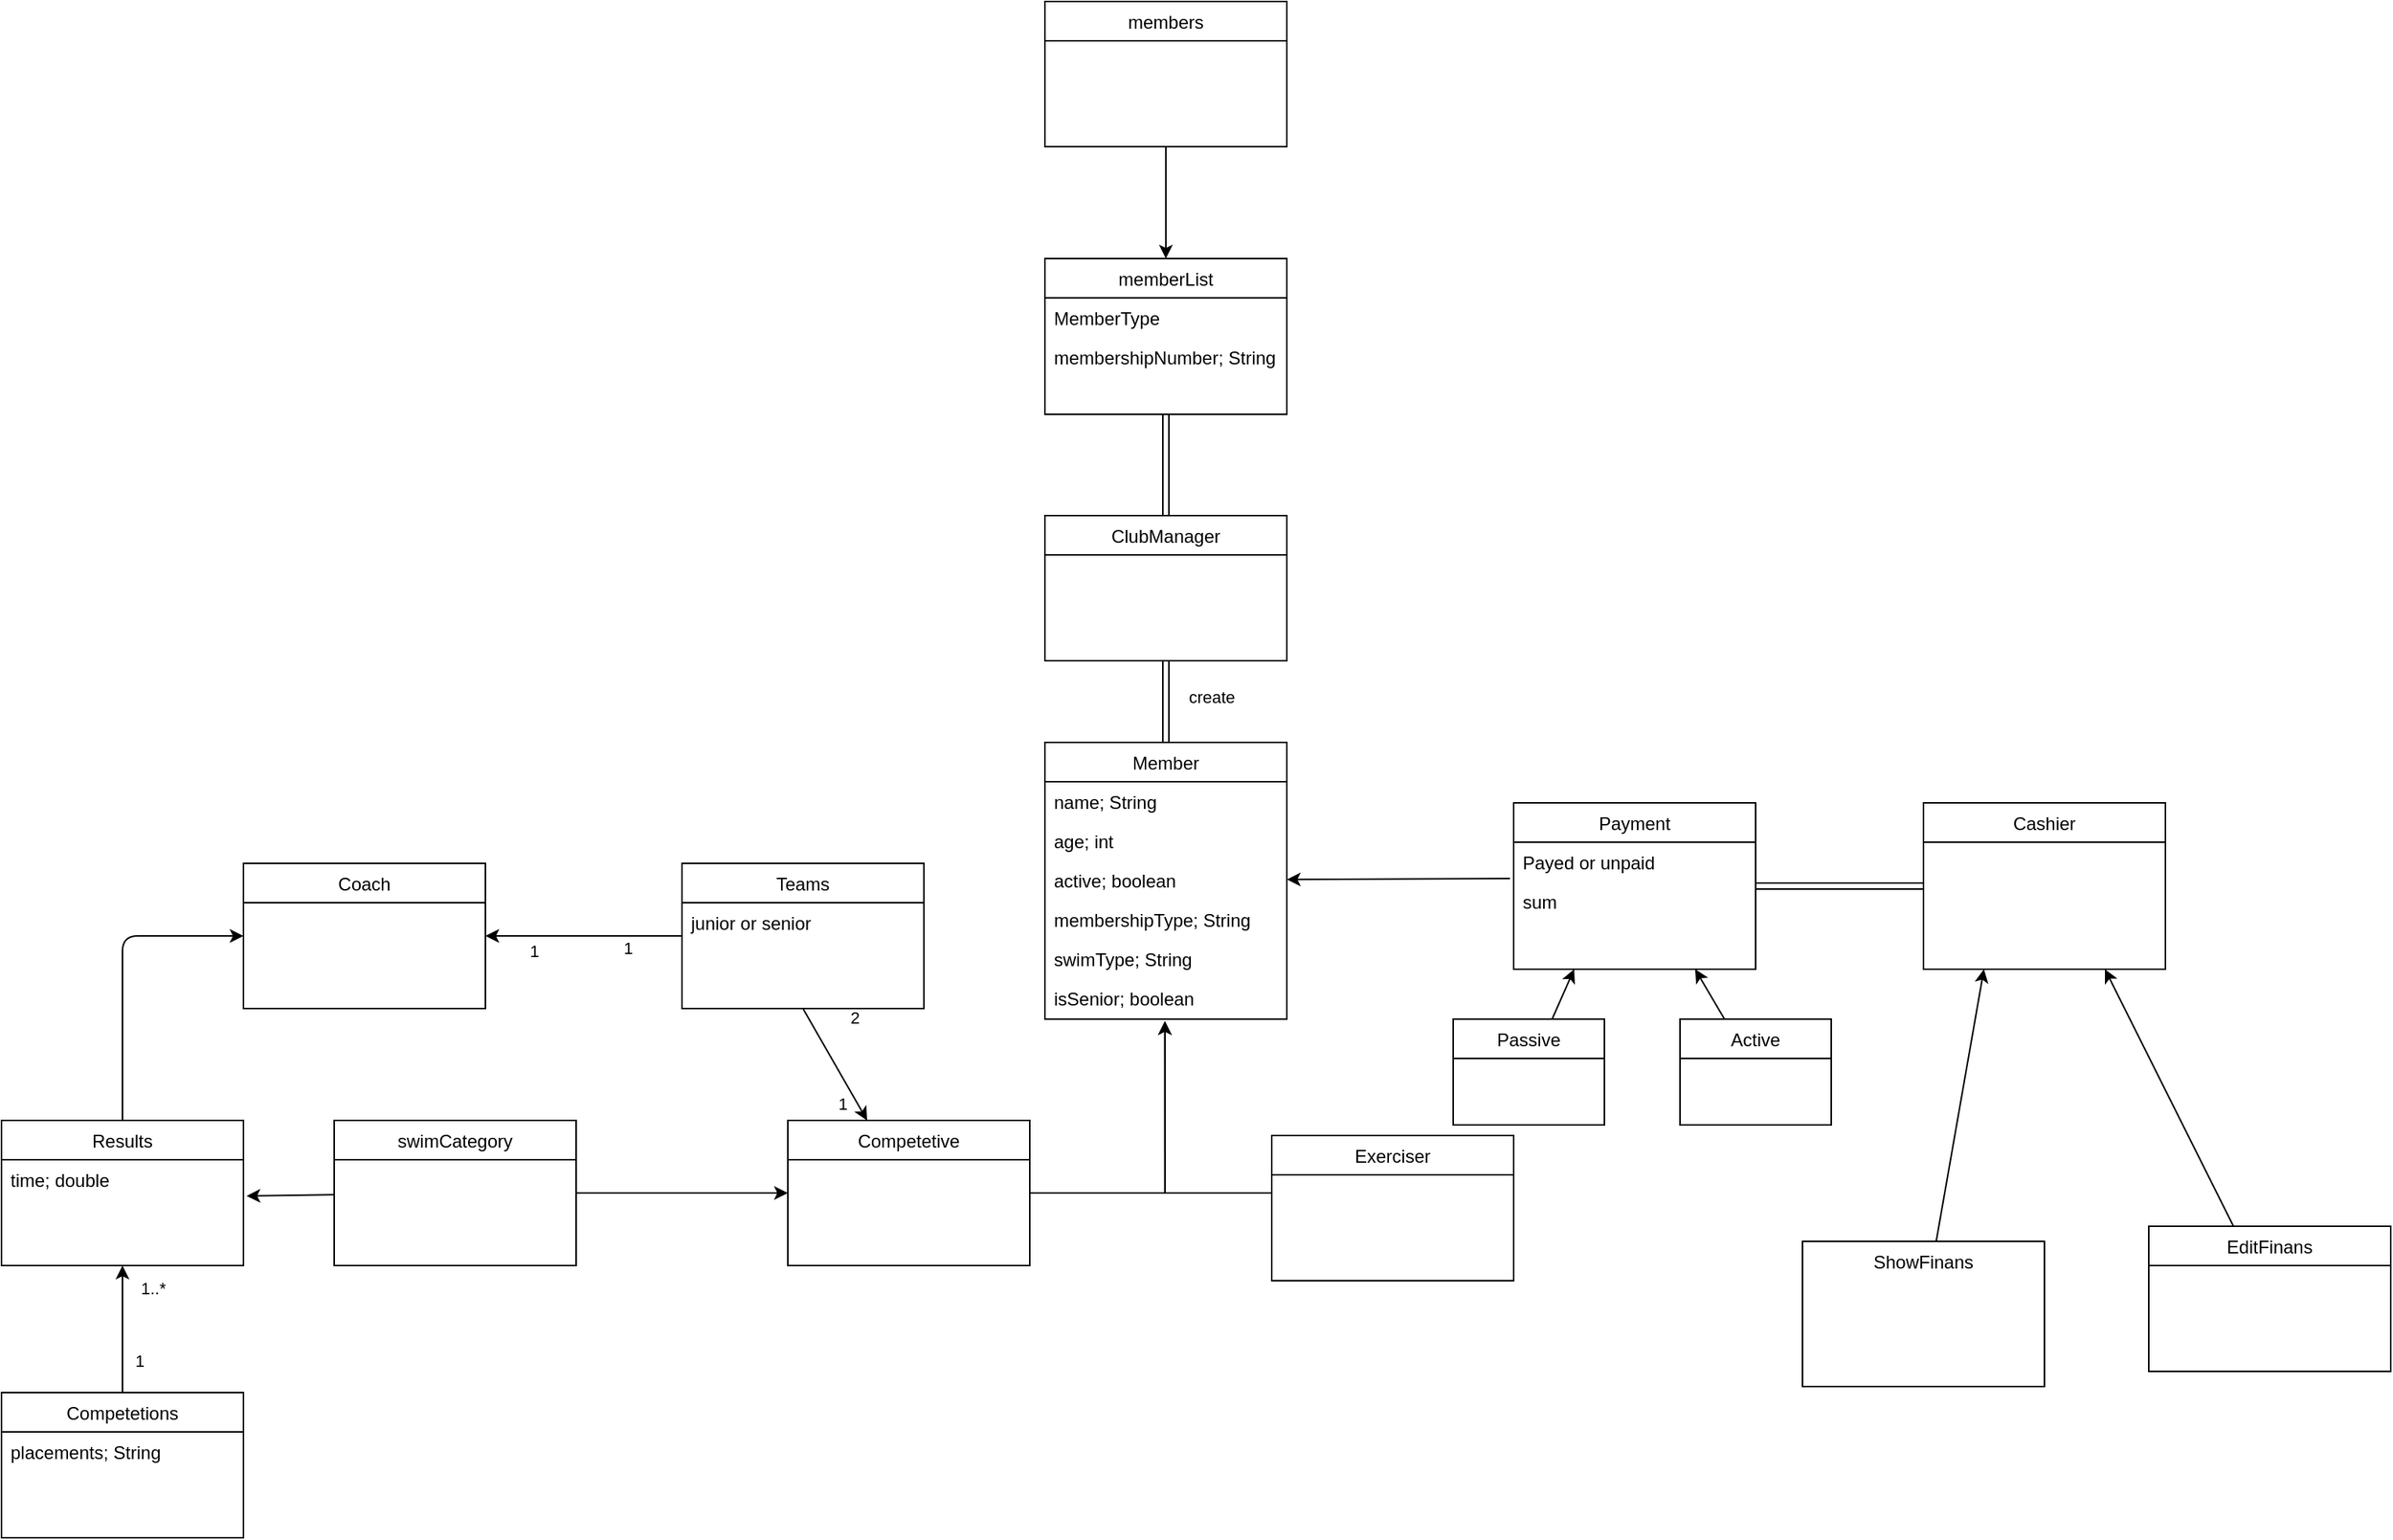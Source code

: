 <mxfile version="20.6.0" type="github">
  <diagram id="C5RBs43oDa-KdzZeNtuy" name="Page-1">
    <mxGraphModel dx="2404" dy="2244" grid="1" gridSize="10" guides="1" tooltips="1" connect="1" arrows="1" fold="1" page="1" pageScale="1" pageWidth="827" pageHeight="1169" math="0" shadow="0">
      <root>
        <mxCell id="WIyWlLk6GJQsqaUBKTNV-0" />
        <mxCell id="WIyWlLk6GJQsqaUBKTNV-1" parent="WIyWlLk6GJQsqaUBKTNV-0" />
        <mxCell id="PdugD3EPtKXio4C6VVR0-122" style="edgeStyle=none;shape=link;rounded=1;orthogonalLoop=1;jettySize=auto;html=1;entryX=0.5;entryY=1;entryDx=0;entryDy=0;" edge="1" parent="WIyWlLk6GJQsqaUBKTNV-1" source="cX0niRZGGtiStosXV-TN-9" target="PdugD3EPtKXio4C6VVR0-0">
          <mxGeometry relative="1" as="geometry" />
        </mxCell>
        <mxCell id="PdugD3EPtKXio4C6VVR0-138" value="create" style="edgeLabel;html=1;align=center;verticalAlign=middle;resizable=0;points=[];" vertex="1" connectable="0" parent="PdugD3EPtKXio4C6VVR0-122">
          <mxGeometry x="0.164" y="1" relative="1" as="geometry">
            <mxPoint x="31" y="1" as="offset" />
          </mxGeometry>
        </mxCell>
        <mxCell id="cX0niRZGGtiStosXV-TN-9" value="Member" style="swimlane;fontStyle=0;align=center;verticalAlign=top;childLayout=stackLayout;horizontal=1;startSize=26;horizontalStack=0;resizeParent=1;resizeLast=0;collapsible=1;marginBottom=0;rounded=0;shadow=0;strokeWidth=1;" parent="WIyWlLk6GJQsqaUBKTNV-1" vertex="1">
          <mxGeometry x="580" y="-530" width="160" height="183" as="geometry">
            <mxRectangle x="70" y="280" width="160" height="26" as="alternateBounds" />
          </mxGeometry>
        </mxCell>
        <mxCell id="cX0niRZGGtiStosXV-TN-10" value="name; String" style="text;align=left;verticalAlign=top;spacingLeft=4;spacingRight=4;overflow=hidden;rotatable=0;points=[[0,0.5],[1,0.5]];portConstraint=eastwest;" parent="cX0niRZGGtiStosXV-TN-9" vertex="1">
          <mxGeometry y="26" width="160" height="26" as="geometry" />
        </mxCell>
        <mxCell id="PdugD3EPtKXio4C6VVR0-20" value="age; int" style="text;align=left;verticalAlign=top;spacingLeft=4;spacingRight=4;overflow=hidden;rotatable=0;points=[[0,0.5],[1,0.5]];portConstraint=eastwest;" vertex="1" parent="cX0niRZGGtiStosXV-TN-9">
          <mxGeometry y="52" width="160" height="26" as="geometry" />
        </mxCell>
        <mxCell id="PdugD3EPtKXio4C6VVR0-21" value="active; boolean" style="text;align=left;verticalAlign=top;spacingLeft=4;spacingRight=4;overflow=hidden;rotatable=0;points=[[0,0.5],[1,0.5]];portConstraint=eastwest;" vertex="1" parent="cX0niRZGGtiStosXV-TN-9">
          <mxGeometry y="78" width="160" height="26" as="geometry" />
        </mxCell>
        <mxCell id="PdugD3EPtKXio4C6VVR0-23" value="membershipType; String" style="text;align=left;verticalAlign=top;spacingLeft=4;spacingRight=4;overflow=hidden;rotatable=0;points=[[0,0.5],[1,0.5]];portConstraint=eastwest;" vertex="1" parent="cX0niRZGGtiStosXV-TN-9">
          <mxGeometry y="104" width="160" height="26" as="geometry" />
        </mxCell>
        <mxCell id="PdugD3EPtKXio4C6VVR0-24" value="swimType; String" style="text;align=left;verticalAlign=top;spacingLeft=4;spacingRight=4;overflow=hidden;rotatable=0;points=[[0,0.5],[1,0.5]];portConstraint=eastwest;" vertex="1" parent="cX0niRZGGtiStosXV-TN-9">
          <mxGeometry y="130" width="160" height="26" as="geometry" />
        </mxCell>
        <mxCell id="PdugD3EPtKXio4C6VVR0-147" value="isSenior; boolean" style="text;align=left;verticalAlign=top;spacingLeft=4;spacingRight=4;overflow=hidden;rotatable=0;points=[[0,0.5],[1,0.5]];portConstraint=eastwest;" vertex="1" parent="cX0niRZGGtiStosXV-TN-9">
          <mxGeometry y="156" width="160" height="26" as="geometry" />
        </mxCell>
        <mxCell id="PdugD3EPtKXio4C6VVR0-123" style="edgeStyle=none;shape=link;rounded=1;orthogonalLoop=1;jettySize=auto;html=1;entryX=0.5;entryY=1;entryDx=0;entryDy=0;" edge="1" parent="WIyWlLk6GJQsqaUBKTNV-1" source="PdugD3EPtKXio4C6VVR0-0" target="PdugD3EPtKXio4C6VVR0-101">
          <mxGeometry relative="1" as="geometry" />
        </mxCell>
        <mxCell id="PdugD3EPtKXio4C6VVR0-0" value="ClubManager" style="swimlane;fontStyle=0;align=center;verticalAlign=top;childLayout=stackLayout;horizontal=1;startSize=26;horizontalStack=0;resizeParent=1;resizeLast=0;collapsible=1;marginBottom=0;rounded=0;shadow=0;strokeWidth=1;" vertex="1" parent="WIyWlLk6GJQsqaUBKTNV-1">
          <mxGeometry x="580" y="-680" width="160" height="96" as="geometry">
            <mxRectangle x="320" y="-900" width="160" height="26" as="alternateBounds" />
          </mxGeometry>
        </mxCell>
        <mxCell id="PdugD3EPtKXio4C6VVR0-5" value="Coach" style="swimlane;fontStyle=0;align=center;verticalAlign=top;childLayout=stackLayout;horizontal=1;startSize=26;horizontalStack=0;resizeParent=1;resizeLast=0;collapsible=1;marginBottom=0;rounded=0;shadow=0;strokeWidth=1;" vertex="1" parent="WIyWlLk6GJQsqaUBKTNV-1">
          <mxGeometry x="50" y="-450" width="160" height="96" as="geometry">
            <mxRectangle x="80" y="-900" width="160" height="26" as="alternateBounds" />
          </mxGeometry>
        </mxCell>
        <mxCell id="PdugD3EPtKXio4C6VVR0-10" value="Cashier" style="swimlane;fontStyle=0;align=center;verticalAlign=top;childLayout=stackLayout;horizontal=1;startSize=26;horizontalStack=0;resizeParent=1;resizeLast=0;collapsible=1;marginBottom=0;rounded=0;shadow=0;strokeWidth=1;" vertex="1" parent="WIyWlLk6GJQsqaUBKTNV-1">
          <mxGeometry x="1161" y="-490" width="160" height="110" as="geometry">
            <mxRectangle x="560" y="-900" width="160" height="26" as="alternateBounds" />
          </mxGeometry>
        </mxCell>
        <mxCell id="PdugD3EPtKXio4C6VVR0-167" style="edgeStyle=none;rounded=1;orthogonalLoop=1;jettySize=auto;html=1;exitX=0.5;exitY=1;exitDx=0;exitDy=0;" edge="1" parent="WIyWlLk6GJQsqaUBKTNV-1" source="PdugD3EPtKXio4C6VVR0-152" target="PdugD3EPtKXio4C6VVR0-91">
          <mxGeometry relative="1" as="geometry" />
        </mxCell>
        <mxCell id="PdugD3EPtKXio4C6VVR0-182" value="2" style="edgeLabel;html=1;align=center;verticalAlign=middle;resizable=0;points=[];" vertex="1" connectable="0" parent="PdugD3EPtKXio4C6VVR0-167">
          <mxGeometry x="-0.737" relative="1" as="geometry">
            <mxPoint x="28" y="-4" as="offset" />
          </mxGeometry>
        </mxCell>
        <mxCell id="PdugD3EPtKXio4C6VVR0-183" value="1" style="edgeLabel;html=1;align=center;verticalAlign=middle;resizable=0;points=[];" vertex="1" connectable="0" parent="PdugD3EPtKXio4C6VVR0-167">
          <mxGeometry x="0.742" y="4" relative="1" as="geometry">
            <mxPoint x="-15" as="offset" />
          </mxGeometry>
        </mxCell>
        <mxCell id="PdugD3EPtKXio4C6VVR0-214" style="edgeStyle=orthogonalEdgeStyle;rounded=0;orthogonalLoop=1;jettySize=auto;html=1;entryX=0.496;entryY=1.09;entryDx=0;entryDy=0;entryPerimeter=0;" edge="1" parent="WIyWlLk6GJQsqaUBKTNV-1" source="PdugD3EPtKXio4C6VVR0-91" target="PdugD3EPtKXio4C6VVR0-147">
          <mxGeometry relative="1" as="geometry">
            <mxPoint x="660" y="-300.0" as="targetPoint" />
            <Array as="points">
              <mxPoint x="659" y="-232" />
            </Array>
          </mxGeometry>
        </mxCell>
        <mxCell id="PdugD3EPtKXio4C6VVR0-91" value="Competetive" style="swimlane;fontStyle=0;align=center;verticalAlign=top;childLayout=stackLayout;horizontal=1;startSize=26;horizontalStack=0;resizeParent=1;resizeLast=0;collapsible=1;marginBottom=0;rounded=0;shadow=0;strokeWidth=1;" vertex="1" parent="WIyWlLk6GJQsqaUBKTNV-1">
          <mxGeometry x="410" y="-280" width="160" height="96" as="geometry">
            <mxRectangle x="80" y="-900" width="160" height="26" as="alternateBounds" />
          </mxGeometry>
        </mxCell>
        <mxCell id="PdugD3EPtKXio4C6VVR0-207" style="edgeStyle=none;rounded=1;orthogonalLoop=1;jettySize=auto;html=1;entryX=0.25;entryY=1;entryDx=0;entryDy=0;" edge="1" parent="WIyWlLk6GJQsqaUBKTNV-1" source="PdugD3EPtKXio4C6VVR0-92" target="PdugD3EPtKXio4C6VVR0-94">
          <mxGeometry relative="1" as="geometry" />
        </mxCell>
        <mxCell id="PdugD3EPtKXio4C6VVR0-92" value="Passive" style="swimlane;fontStyle=0;align=center;verticalAlign=top;childLayout=stackLayout;horizontal=1;startSize=26;horizontalStack=0;resizeParent=1;resizeLast=0;collapsible=1;marginBottom=0;rounded=0;shadow=0;strokeWidth=1;" vertex="1" parent="WIyWlLk6GJQsqaUBKTNV-1">
          <mxGeometry x="850" y="-347" width="100" height="70" as="geometry">
            <mxRectangle x="80" y="-900" width="160" height="26" as="alternateBounds" />
          </mxGeometry>
        </mxCell>
        <mxCell id="PdugD3EPtKXio4C6VVR0-218" style="edgeStyle=orthogonalEdgeStyle;rounded=0;orthogonalLoop=1;jettySize=auto;html=1;entryX=0.496;entryY=1.09;entryDx=0;entryDy=0;entryPerimeter=0;" edge="1" parent="WIyWlLk6GJQsqaUBKTNV-1" source="PdugD3EPtKXio4C6VVR0-93" target="PdugD3EPtKXio4C6VVR0-147">
          <mxGeometry relative="1" as="geometry">
            <mxPoint x="660" y="-232.0" as="targetPoint" />
            <Array as="points">
              <mxPoint x="660" y="-232" />
            </Array>
          </mxGeometry>
        </mxCell>
        <mxCell id="PdugD3EPtKXio4C6VVR0-93" value="Exerciser" style="swimlane;fontStyle=0;align=center;verticalAlign=top;childLayout=stackLayout;horizontal=1;startSize=26;horizontalStack=0;resizeParent=1;resizeLast=0;collapsible=1;marginBottom=0;rounded=0;shadow=0;strokeWidth=1;" vertex="1" parent="WIyWlLk6GJQsqaUBKTNV-1">
          <mxGeometry x="730" y="-270" width="160" height="96" as="geometry">
            <mxRectangle x="80" y="-900" width="160" height="26" as="alternateBounds" />
          </mxGeometry>
        </mxCell>
        <mxCell id="PdugD3EPtKXio4C6VVR0-120" style="edgeStyle=none;rounded=1;orthogonalLoop=1;jettySize=auto;html=1;entryX=0;entryY=0.5;entryDx=0;entryDy=0;shape=link;" edge="1" parent="WIyWlLk6GJQsqaUBKTNV-1" source="PdugD3EPtKXio4C6VVR0-94" target="PdugD3EPtKXio4C6VVR0-10">
          <mxGeometry relative="1" as="geometry" />
        </mxCell>
        <mxCell id="PdugD3EPtKXio4C6VVR0-94" value="Payment" style="swimlane;fontStyle=0;align=center;verticalAlign=top;childLayout=stackLayout;horizontal=1;startSize=26;horizontalStack=0;resizeParent=1;resizeLast=0;collapsible=1;marginBottom=0;rounded=0;shadow=0;strokeWidth=1;" vertex="1" parent="WIyWlLk6GJQsqaUBKTNV-1">
          <mxGeometry x="890" y="-490" width="160" height="110" as="geometry">
            <mxRectangle x="70" y="280" width="160" height="26" as="alternateBounds" />
          </mxGeometry>
        </mxCell>
        <mxCell id="PdugD3EPtKXio4C6VVR0-98" value="Payed or unpaid" style="text;align=left;verticalAlign=top;spacingLeft=4;spacingRight=4;overflow=hidden;rotatable=0;points=[[0,0.5],[1,0.5]];portConstraint=eastwest;" vertex="1" parent="PdugD3EPtKXio4C6VVR0-94">
          <mxGeometry y="26" width="160" height="26" as="geometry" />
        </mxCell>
        <mxCell id="PdugD3EPtKXio4C6VVR0-99" value="sum" style="text;align=left;verticalAlign=top;spacingLeft=4;spacingRight=4;overflow=hidden;rotatable=0;points=[[0,0.5],[1,0.5]];portConstraint=eastwest;" vertex="1" parent="PdugD3EPtKXio4C6VVR0-94">
          <mxGeometry y="52" width="160" height="26" as="geometry" />
        </mxCell>
        <mxCell id="PdugD3EPtKXio4C6VVR0-101" value="memberList" style="swimlane;fontStyle=0;align=center;verticalAlign=top;childLayout=stackLayout;horizontal=1;startSize=26;horizontalStack=0;resizeParent=1;resizeLast=0;collapsible=1;marginBottom=0;rounded=0;shadow=0;strokeWidth=1;" vertex="1" parent="WIyWlLk6GJQsqaUBKTNV-1">
          <mxGeometry x="580" y="-850" width="160" height="103" as="geometry">
            <mxRectangle x="70" y="280" width="160" height="26" as="alternateBounds" />
          </mxGeometry>
        </mxCell>
        <mxCell id="PdugD3EPtKXio4C6VVR0-102" value="MemberType" style="text;align=left;verticalAlign=top;spacingLeft=4;spacingRight=4;overflow=hidden;rotatable=0;points=[[0,0.5],[1,0.5]];portConstraint=eastwest;" vertex="1" parent="PdugD3EPtKXio4C6VVR0-101">
          <mxGeometry y="26" width="160" height="26" as="geometry" />
        </mxCell>
        <mxCell id="PdugD3EPtKXio4C6VVR0-107" value="membershipNumber; String" style="text;align=left;verticalAlign=top;spacingLeft=4;spacingRight=4;overflow=hidden;rotatable=0;points=[[0,0.5],[1,0.5]];portConstraint=eastwest;" vertex="1" parent="PdugD3EPtKXio4C6VVR0-101">
          <mxGeometry y="52" width="160" height="26" as="geometry" />
        </mxCell>
        <mxCell id="PdugD3EPtKXio4C6VVR0-113" style="edgeStyle=none;rounded=1;orthogonalLoop=1;jettySize=auto;html=1;entryX=0.25;entryY=1;entryDx=0;entryDy=0;" edge="1" parent="WIyWlLk6GJQsqaUBKTNV-1" source="PdugD3EPtKXio4C6VVR0-109" target="PdugD3EPtKXio4C6VVR0-10">
          <mxGeometry relative="1" as="geometry" />
        </mxCell>
        <mxCell id="PdugD3EPtKXio4C6VVR0-109" value="ShowFinans" style="swimlane;fontStyle=0;align=center;verticalAlign=top;childLayout=stackLayout;horizontal=1;startSize=26;horizontalStack=0;resizeParent=1;resizeLast=0;collapsible=1;marginBottom=0;rounded=0;shadow=0;strokeWidth=1;strokeColor=default;swimlaneLine=0;" vertex="1" parent="WIyWlLk6GJQsqaUBKTNV-1">
          <mxGeometry x="1081" y="-200" width="160" height="96" as="geometry">
            <mxRectangle x="80" y="-900" width="160" height="26" as="alternateBounds" />
          </mxGeometry>
        </mxCell>
        <mxCell id="PdugD3EPtKXio4C6VVR0-114" style="edgeStyle=none;rounded=1;orthogonalLoop=1;jettySize=auto;html=1;entryX=0.75;entryY=1;entryDx=0;entryDy=0;" edge="1" parent="WIyWlLk6GJQsqaUBKTNV-1" source="PdugD3EPtKXio4C6VVR0-110" target="PdugD3EPtKXio4C6VVR0-10">
          <mxGeometry relative="1" as="geometry" />
        </mxCell>
        <mxCell id="PdugD3EPtKXio4C6VVR0-110" value="EditFinans" style="swimlane;fontStyle=0;align=center;verticalAlign=top;childLayout=stackLayout;horizontal=1;startSize=26;horizontalStack=0;resizeParent=1;resizeLast=0;collapsible=1;marginBottom=0;rounded=0;shadow=0;strokeWidth=1;" vertex="1" parent="WIyWlLk6GJQsqaUBKTNV-1">
          <mxGeometry x="1310" y="-210" width="160" height="96" as="geometry">
            <mxRectangle x="80" y="-900" width="160" height="26" as="alternateBounds" />
          </mxGeometry>
        </mxCell>
        <mxCell id="PdugD3EPtKXio4C6VVR0-193" style="edgeStyle=orthogonalEdgeStyle;rounded=1;orthogonalLoop=1;jettySize=auto;html=1;entryX=0;entryY=0.5;entryDx=0;entryDy=0;" edge="1" parent="WIyWlLk6GJQsqaUBKTNV-1" source="PdugD3EPtKXio4C6VVR0-124" target="PdugD3EPtKXio4C6VVR0-5">
          <mxGeometry relative="1" as="geometry" />
        </mxCell>
        <mxCell id="PdugD3EPtKXio4C6VVR0-124" value="Results" style="swimlane;fontStyle=0;align=center;verticalAlign=top;childLayout=stackLayout;horizontal=1;startSize=26;horizontalStack=0;resizeParent=1;resizeLast=0;collapsible=1;marginBottom=0;rounded=0;shadow=0;strokeWidth=1;" vertex="1" parent="WIyWlLk6GJQsqaUBKTNV-1">
          <mxGeometry x="-110" y="-280" width="160" height="96" as="geometry">
            <mxRectangle x="80" y="-900" width="160" height="26" as="alternateBounds" />
          </mxGeometry>
        </mxCell>
        <mxCell id="PdugD3EPtKXio4C6VVR0-126" value="time; double" style="text;align=left;verticalAlign=top;spacingLeft=4;spacingRight=4;overflow=hidden;rotatable=0;points=[[0,0.5],[1,0.5]];portConstraint=eastwest;" vertex="1" parent="PdugD3EPtKXio4C6VVR0-124">
          <mxGeometry y="26" width="160" height="26" as="geometry" />
        </mxCell>
        <mxCell id="PdugD3EPtKXio4C6VVR0-185" style="edgeStyle=none;rounded=1;orthogonalLoop=1;jettySize=auto;html=1;entryX=0;entryY=0.5;entryDx=0;entryDy=0;" edge="1" parent="WIyWlLk6GJQsqaUBKTNV-1" source="PdugD3EPtKXio4C6VVR0-128" target="PdugD3EPtKXio4C6VVR0-91">
          <mxGeometry relative="1" as="geometry" />
        </mxCell>
        <mxCell id="PdugD3EPtKXio4C6VVR0-195" style="rounded=1;orthogonalLoop=1;jettySize=auto;html=1;entryX=1.013;entryY=0.923;entryDx=0;entryDy=0;entryPerimeter=0;" edge="1" parent="WIyWlLk6GJQsqaUBKTNV-1" source="PdugD3EPtKXio4C6VVR0-128" target="PdugD3EPtKXio4C6VVR0-126">
          <mxGeometry relative="1" as="geometry" />
        </mxCell>
        <mxCell id="PdugD3EPtKXio4C6VVR0-128" value="swimCategory" style="swimlane;fontStyle=0;align=center;verticalAlign=top;childLayout=stackLayout;horizontal=1;startSize=26;horizontalStack=0;resizeParent=1;resizeLast=0;collapsible=1;marginBottom=0;rounded=0;shadow=0;strokeWidth=1;" vertex="1" parent="WIyWlLk6GJQsqaUBKTNV-1">
          <mxGeometry x="110" y="-280" width="160" height="96" as="geometry">
            <mxRectangle x="80" y="-900" width="160" height="26" as="alternateBounds" />
          </mxGeometry>
        </mxCell>
        <mxCell id="PdugD3EPtKXio4C6VVR0-140" style="edgeStyle=orthogonalEdgeStyle;rounded=1;orthogonalLoop=1;jettySize=auto;html=1;entryX=0.5;entryY=0;entryDx=0;entryDy=0;" edge="1" parent="WIyWlLk6GJQsqaUBKTNV-1" source="PdugD3EPtKXio4C6VVR0-139" target="PdugD3EPtKXio4C6VVR0-101">
          <mxGeometry relative="1" as="geometry" />
        </mxCell>
        <mxCell id="PdugD3EPtKXio4C6VVR0-139" value="members" style="swimlane;fontStyle=0;align=center;verticalAlign=top;childLayout=stackLayout;horizontal=1;startSize=26;horizontalStack=0;resizeParent=1;resizeLast=0;collapsible=1;marginBottom=0;rounded=0;shadow=0;strokeWidth=1;" vertex="1" parent="WIyWlLk6GJQsqaUBKTNV-1">
          <mxGeometry x="580" y="-1020" width="160" height="96" as="geometry">
            <mxRectangle x="320" y="-900" width="160" height="26" as="alternateBounds" />
          </mxGeometry>
        </mxCell>
        <mxCell id="PdugD3EPtKXio4C6VVR0-187" style="edgeStyle=none;rounded=1;orthogonalLoop=1;jettySize=auto;html=1;entryX=0.5;entryY=1;entryDx=0;entryDy=0;" edge="1" parent="WIyWlLk6GJQsqaUBKTNV-1" source="PdugD3EPtKXio4C6VVR0-141" target="PdugD3EPtKXio4C6VVR0-124">
          <mxGeometry relative="1" as="geometry" />
        </mxCell>
        <mxCell id="PdugD3EPtKXio4C6VVR0-188" value="1" style="edgeLabel;html=1;align=center;verticalAlign=middle;resizable=0;points=[];" vertex="1" connectable="0" parent="PdugD3EPtKXio4C6VVR0-187">
          <mxGeometry x="-0.644" y="1" relative="1" as="geometry">
            <mxPoint x="12" y="-6" as="offset" />
          </mxGeometry>
        </mxCell>
        <mxCell id="PdugD3EPtKXio4C6VVR0-191" value="1..*" style="edgeLabel;html=1;align=center;verticalAlign=middle;resizable=0;points=[];" vertex="1" connectable="0" parent="PdugD3EPtKXio4C6VVR0-187">
          <mxGeometry x="0.754" y="-3" relative="1" as="geometry">
            <mxPoint x="17" y="4" as="offset" />
          </mxGeometry>
        </mxCell>
        <mxCell id="PdugD3EPtKXio4C6VVR0-141" value="Competetions" style="swimlane;fontStyle=0;align=center;verticalAlign=top;childLayout=stackLayout;horizontal=1;startSize=26;horizontalStack=0;resizeParent=1;resizeLast=0;collapsible=1;marginBottom=0;rounded=0;shadow=0;strokeWidth=1;" vertex="1" parent="WIyWlLk6GJQsqaUBKTNV-1">
          <mxGeometry x="-110" y="-100" width="160" height="96" as="geometry">
            <mxRectangle x="80" y="-900" width="160" height="26" as="alternateBounds" />
          </mxGeometry>
        </mxCell>
        <mxCell id="PdugD3EPtKXio4C6VVR0-209" value="placements; String" style="text;align=left;verticalAlign=top;spacingLeft=4;spacingRight=4;overflow=hidden;rotatable=0;points=[[0,0.5],[1,0.5]];portConstraint=eastwest;" vertex="1" parent="PdugD3EPtKXio4C6VVR0-141">
          <mxGeometry y="26" width="160" height="26" as="geometry" />
        </mxCell>
        <mxCell id="PdugD3EPtKXio4C6VVR0-178" style="edgeStyle=none;rounded=1;orthogonalLoop=1;jettySize=auto;html=1;entryX=1;entryY=0.5;entryDx=0;entryDy=0;" edge="1" parent="WIyWlLk6GJQsqaUBKTNV-1" source="PdugD3EPtKXio4C6VVR0-152" target="PdugD3EPtKXio4C6VVR0-5">
          <mxGeometry relative="1" as="geometry">
            <mxPoint x="260" y="-412" as="targetPoint" />
          </mxGeometry>
        </mxCell>
        <mxCell id="PdugD3EPtKXio4C6VVR0-180" value="1" style="edgeLabel;html=1;align=center;verticalAlign=middle;resizable=0;points=[];" vertex="1" connectable="0" parent="PdugD3EPtKXio4C6VVR0-178">
          <mxGeometry x="0.551" y="-1" relative="1" as="geometry">
            <mxPoint x="3" y="11" as="offset" />
          </mxGeometry>
        </mxCell>
        <mxCell id="PdugD3EPtKXio4C6VVR0-181" value="1" style="edgeLabel;html=1;align=center;verticalAlign=middle;resizable=0;points=[];" vertex="1" connectable="0" parent="PdugD3EPtKXio4C6VVR0-178">
          <mxGeometry x="-0.591" y="-2" relative="1" as="geometry">
            <mxPoint x="-10" y="10" as="offset" />
          </mxGeometry>
        </mxCell>
        <mxCell id="PdugD3EPtKXio4C6VVR0-152" value="Teams" style="swimlane;fontStyle=0;align=center;verticalAlign=top;childLayout=stackLayout;horizontal=1;startSize=26;horizontalStack=0;resizeParent=1;resizeLast=0;collapsible=1;marginBottom=0;rounded=0;shadow=0;strokeWidth=1;" vertex="1" parent="WIyWlLk6GJQsqaUBKTNV-1">
          <mxGeometry x="340" y="-450" width="160" height="96" as="geometry">
            <mxRectangle x="80" y="-900" width="160" height="26" as="alternateBounds" />
          </mxGeometry>
        </mxCell>
        <mxCell id="PdugD3EPtKXio4C6VVR0-153" value="junior or senior" style="text;align=left;verticalAlign=top;spacingLeft=4;spacingRight=4;overflow=hidden;rotatable=0;points=[[0,0.5],[1,0.5]];portConstraint=eastwest;" vertex="1" parent="PdugD3EPtKXio4C6VVR0-152">
          <mxGeometry y="26" width="160" height="26" as="geometry" />
        </mxCell>
        <mxCell id="PdugD3EPtKXio4C6VVR0-166" style="edgeStyle=none;shape=link;rounded=1;orthogonalLoop=1;jettySize=auto;html=1;exitX=0.25;exitY=0;exitDx=0;exitDy=0;" edge="1" parent="WIyWlLk6GJQsqaUBKTNV-1" source="PdugD3EPtKXio4C6VVR0-5" target="PdugD3EPtKXio4C6VVR0-5">
          <mxGeometry relative="1" as="geometry" />
        </mxCell>
        <mxCell id="PdugD3EPtKXio4C6VVR0-179" style="edgeStyle=none;rounded=1;orthogonalLoop=1;jettySize=auto;html=1;exitX=0.75;exitY=0;exitDx=0;exitDy=0;" edge="1" parent="WIyWlLk6GJQsqaUBKTNV-1" source="PdugD3EPtKXio4C6VVR0-152" target="PdugD3EPtKXio4C6VVR0-152">
          <mxGeometry relative="1" as="geometry" />
        </mxCell>
        <mxCell id="PdugD3EPtKXio4C6VVR0-118" style="edgeStyle=none;rounded=1;orthogonalLoop=1;jettySize=auto;html=1;exitX=-0.015;exitY=-0.077;exitDx=0;exitDy=0;exitPerimeter=0;" edge="1" parent="WIyWlLk6GJQsqaUBKTNV-1" source="PdugD3EPtKXio4C6VVR0-99" target="PdugD3EPtKXio4C6VVR0-21">
          <mxGeometry relative="1" as="geometry" />
        </mxCell>
        <mxCell id="PdugD3EPtKXio4C6VVR0-208" style="edgeStyle=none;rounded=1;orthogonalLoop=1;jettySize=auto;html=1;entryX=0.75;entryY=1;entryDx=0;entryDy=0;" edge="1" parent="WIyWlLk6GJQsqaUBKTNV-1" source="PdugD3EPtKXio4C6VVR0-206" target="PdugD3EPtKXio4C6VVR0-94">
          <mxGeometry relative="1" as="geometry" />
        </mxCell>
        <mxCell id="PdugD3EPtKXio4C6VVR0-206" value="Active" style="swimlane;fontStyle=0;align=center;verticalAlign=top;childLayout=stackLayout;horizontal=1;startSize=26;horizontalStack=0;resizeParent=1;resizeLast=0;collapsible=1;marginBottom=0;rounded=0;shadow=0;strokeWidth=1;" vertex="1" parent="WIyWlLk6GJQsqaUBKTNV-1">
          <mxGeometry x="1000" y="-347" width="100" height="70" as="geometry">
            <mxRectangle x="80" y="-900" width="160" height="26" as="alternateBounds" />
          </mxGeometry>
        </mxCell>
      </root>
    </mxGraphModel>
  </diagram>
</mxfile>
